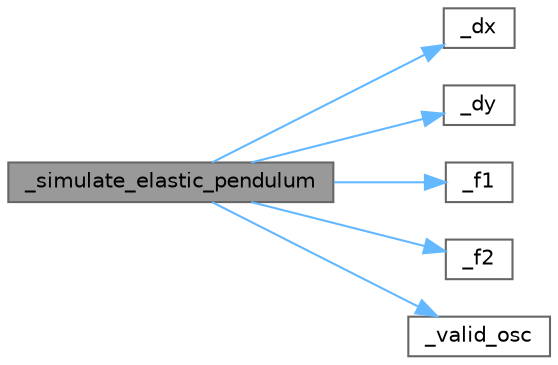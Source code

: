 digraph "_simulate_elastic_pendulum"
{
 // LATEX_PDF_SIZE
  bgcolor="transparent";
  edge [fontname=Helvetica,fontsize=10,labelfontname=Helvetica,labelfontsize=10];
  node [fontname=Helvetica,fontsize=10,shape=box,height=0.2,width=0.4];
  rankdir="LR";
  Node1 [id="Node000001",label="_simulate_elastic_pendulum",height=0.2,width=0.4,color="gray40", fillcolor="grey60", style="filled", fontcolor="black",tooltip="This function simulates the motion of (elastic pendulum/2D-spring/spring pendulum) system...."];
  Node1 -> Node2 [id="edge1_Node000001_Node000002",color="steelblue1",style="solid",tooltip=" "];
  Node2 [id="Node000002",label="_dx",height=0.2,width=0.4,color="grey40", fillcolor="white", style="filled",URL="$temp2_2utils_8c.html#a8b1620365d3de409f889374462d3cf53",tooltip=" "];
  Node1 -> Node3 [id="edge2_Node000001_Node000003",color="steelblue1",style="solid",tooltip=" "];
  Node3 [id="Node000003",label="_dy",height=0.2,width=0.4,color="grey40", fillcolor="white", style="filled",URL="$temp2_2utils_8c.html#ad5ad8a1874b84c85772c1e496f5b0ce8",tooltip=" "];
  Node1 -> Node4 [id="edge3_Node000001_Node000004",color="steelblue1",style="solid",tooltip=" "];
  Node4 [id="Node000004",label="_f1",height=0.2,width=0.4,color="grey40", fillcolor="white", style="filled",URL="$temp2_2utils_8c.html#a862387326aafe9264ddddee4f9fcb064",tooltip=" "];
  Node1 -> Node5 [id="edge4_Node000001_Node000005",color="steelblue1",style="solid",tooltip=" "];
  Node5 [id="Node000005",label="_f2",height=0.2,width=0.4,color="grey40", fillcolor="white", style="filled",URL="$temp2_2utils_8c.html#a2b57fca272f5770b76a681144aff099b",tooltip=" "];
  Node1 -> Node6 [id="edge5_Node000001_Node000006",color="steelblue1",style="solid",tooltip=" "];
  Node6 [id="Node000006",label="_valid_osc",height=0.2,width=0.4,color="grey40", fillcolor="white", style="filled",URL="$temp2_2utils_8c.html#a3a8c7c54bec29f705c3548852c58fc05",tooltip=" "];
}
